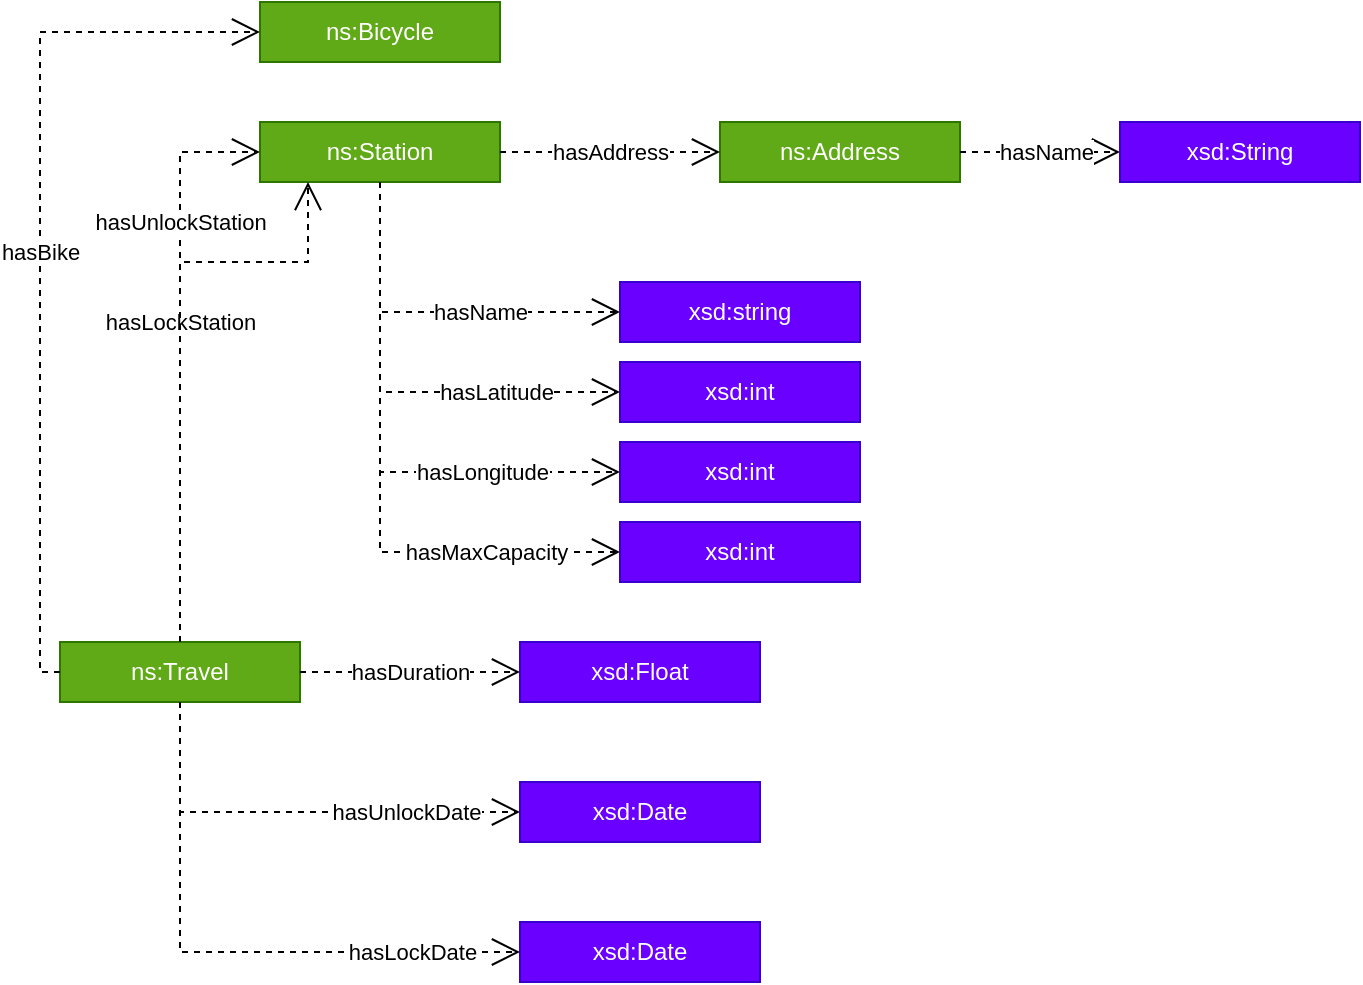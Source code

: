 <mxfile version="28.1.2" pages="3">
  <diagram name="Página-1" id="abnCgl3_wsnd688QPN7Z">
    <mxGraphModel dx="606" dy="979" grid="1" gridSize="10" guides="1" tooltips="1" connect="1" arrows="1" fold="1" page="1" pageScale="1" pageWidth="827" pageHeight="1169" math="0" shadow="0">
      <root>
        <mxCell id="0" />
        <mxCell id="1" parent="0" />
        <mxCell id="wyOlrQlxPW3Om6Tk5R-l-1" value="ns:Bicycle" style="rounded=0;whiteSpace=wrap;html=1;snapToPoint=1;points=[[0.1,0],[0.2,0],[0.3,0],[0.4,0],[0.5,0],[0.6,0],[0.7,0],[0.8,0],[0.9,0],[0,0.1],[0,0.3],[0,0.5],[0,0.7],[0,0.9],[0.1,1],[0.2,1],[0.3,1],[0.4,1],[0.5,1],[0.6,1],[0.7,1],[0.8,1],[0.9,1],[1,0.1],[1,0.3],[1,0.5],[1,0.7],[1,0.9]];fillColor=#60a917;fontColor=#ffffff;strokeColor=#2D7600;" vertex="1" parent="1">
          <mxGeometry x="140" y="220.0" width="120" height="30" as="geometry" />
        </mxCell>
        <mxCell id="wyOlrQlxPW3Om6Tk5R-l-2" value="ns:Station" style="rounded=0;whiteSpace=wrap;html=1;snapToPoint=1;points=[[0.1,0],[0.2,0],[0.3,0],[0.4,0],[0.5,0],[0.6,0],[0.7,0],[0.8,0],[0.9,0],[0,0.1],[0,0.3],[0,0.5],[0,0.7],[0,0.9],[0.1,1],[0.2,1],[0.3,1],[0.4,1],[0.5,1],[0.6,1],[0.7,1],[0.8,1],[0.9,1],[1,0.1],[1,0.3],[1,0.5],[1,0.7],[1,0.9]];fillColor=#60a917;fontColor=#ffffff;strokeColor=#2D7600;" vertex="1" parent="1">
          <mxGeometry x="140" y="280.0" width="120" height="30" as="geometry" />
        </mxCell>
        <mxCell id="wyOlrQlxPW3Om6Tk5R-l-3" value="ns:Travel" style="rounded=0;whiteSpace=wrap;html=1;snapToPoint=1;points=[[0.1,0],[0.2,0],[0.3,0],[0.4,0],[0.5,0],[0.6,0],[0.7,0],[0.8,0],[0.9,0],[0,0.1],[0,0.3],[0,0.5],[0,0.7],[0,0.9],[0.1,1],[0.2,1],[0.3,1],[0.4,1],[0.5,1],[0.6,1],[0.7,1],[0.8,1],[0.9,1],[1,0.1],[1,0.3],[1,0.5],[1,0.7],[1,0.9]];fillColor=#60a917;fontColor=#ffffff;strokeColor=#2D7600;" vertex="1" parent="1">
          <mxGeometry x="40" y="540.0" width="120" height="30" as="geometry" />
        </mxCell>
        <mxCell id="wyOlrQlxPW3Om6Tk5R-l-4" value="ns:Address" style="rounded=0;whiteSpace=wrap;html=1;snapToPoint=1;points=[[0.1,0],[0.2,0],[0.3,0],[0.4,0],[0.5,0],[0.6,0],[0.7,0],[0.8,0],[0.9,0],[0,0.1],[0,0.3],[0,0.5],[0,0.7],[0,0.9],[0.1,1],[0.2,1],[0.3,1],[0.4,1],[0.5,1],[0.6,1],[0.7,1],[0.8,1],[0.9,1],[1,0.1],[1,0.3],[1,0.5],[1,0.7],[1,0.9]];fillColor=#60a917;fontColor=#ffffff;strokeColor=#2D7600;" vertex="1" parent="1">
          <mxGeometry x="370" y="280.0" width="120" height="30" as="geometry" />
        </mxCell>
        <mxCell id="wyOlrQlxPW3Om6Tk5R-l-10" value="xsd:string" style="rounded=0;whiteSpace=wrap;html=1;snapToPoint=1;points=[[0.1,0],[0.2,0],[0.3,0],[0.4,0],[0.5,0],[0.6,0],[0.7,0],[0.8,0],[0.9,0],[0,0.1],[0,0.3],[0,0.5],[0,0.7],[0,0.9],[0.1,1],[0.2,1],[0.3,1],[0.4,1],[0.5,1],[0.6,1],[0.7,1],[0.8,1],[0.9,1],[1,0.1],[1,0.3],[1,0.5],[1,0.7],[1,0.9]];fillColor=#6a00ff;fontColor=#ffffff;strokeColor=#3700CC;" vertex="1" parent="1">
          <mxGeometry x="320" y="360.0" width="120" height="30" as="geometry" />
        </mxCell>
        <mxCell id="wyOlrQlxPW3Om6Tk5R-l-13" value="hasAddress" style="endArrow=open;endSize=12;dashed=1;html=1;rounded=0;exitX=1;exitY=0.5;exitDx=0;exitDy=0;entryX=0;entryY=0.5;entryDx=0;entryDy=0;" edge="1" parent="1" source="wyOlrQlxPW3Om6Tk5R-l-2" target="wyOlrQlxPW3Om6Tk5R-l-4">
          <mxGeometry width="160" relative="1" as="geometry">
            <mxPoint x="280" y="294.5" as="sourcePoint" />
            <mxPoint x="430" y="295" as="targetPoint" />
          </mxGeometry>
        </mxCell>
        <mxCell id="wyOlrQlxPW3Om6Tk5R-l-14" value="hasName" style="endArrow=open;endSize=12;dashed=1;html=1;rounded=0;exitX=0.5;exitY=1;exitDx=0;exitDy=0;entryX=0;entryY=0.5;entryDx=0;entryDy=0;edgeStyle=orthogonalEdgeStyle;" edge="1" parent="1" source="wyOlrQlxPW3Om6Tk5R-l-2" target="wyOlrQlxPW3Om6Tk5R-l-10">
          <mxGeometry x="0.243" width="160" relative="1" as="geometry">
            <mxPoint x="200" y="370" as="sourcePoint" />
            <mxPoint x="410" y="370" as="targetPoint" />
            <mxPoint as="offset" />
          </mxGeometry>
        </mxCell>
        <mxCell id="wyOlrQlxPW3Om6Tk5R-l-16" value="xsd:int" style="rounded=0;whiteSpace=wrap;html=1;snapToPoint=1;points=[[0.1,0],[0.2,0],[0.3,0],[0.4,0],[0.5,0],[0.6,0],[0.7,0],[0.8,0],[0.9,0],[0,0.1],[0,0.3],[0,0.5],[0,0.7],[0,0.9],[0.1,1],[0.2,1],[0.3,1],[0.4,1],[0.5,1],[0.6,1],[0.7,1],[0.8,1],[0.9,1],[1,0.1],[1,0.3],[1,0.5],[1,0.7],[1,0.9]];fillColor=#6a00ff;fontColor=#ffffff;strokeColor=#3700CC;" vertex="1" parent="1">
          <mxGeometry x="320" y="400.0" width="120" height="30" as="geometry" />
        </mxCell>
        <mxCell id="wyOlrQlxPW3Om6Tk5R-l-18" value="hasLatitude" style="endArrow=open;endSize=12;dashed=1;html=1;rounded=0;entryX=0;entryY=0.5;entryDx=0;entryDy=0;edgeStyle=orthogonalEdgeStyle;" edge="1" parent="1" target="wyOlrQlxPW3Om6Tk5R-l-16">
          <mxGeometry x="0.451" width="160" relative="1" as="geometry">
            <mxPoint x="200" y="310" as="sourcePoint" />
            <mxPoint x="330" y="375.0" as="targetPoint" />
            <Array as="points">
              <mxPoint x="200" y="415" />
            </Array>
            <mxPoint as="offset" />
          </mxGeometry>
        </mxCell>
        <mxCell id="wyOlrQlxPW3Om6Tk5R-l-21" value="xsd:int" style="rounded=0;whiteSpace=wrap;html=1;snapToPoint=1;points=[[0.1,0],[0.2,0],[0.3,0],[0.4,0],[0.5,0],[0.6,0],[0.7,0],[0.8,0],[0.9,0],[0,0.1],[0,0.3],[0,0.5],[0,0.7],[0,0.9],[0.1,1],[0.2,1],[0.3,1],[0.4,1],[0.5,1],[0.6,1],[0.7,1],[0.8,1],[0.9,1],[1,0.1],[1,0.3],[1,0.5],[1,0.7],[1,0.9]];fillColor=#6a00ff;fontColor=#ffffff;strokeColor=#3700CC;" vertex="1" parent="1">
          <mxGeometry x="320" y="480.0" width="120" height="30" as="geometry" />
        </mxCell>
        <mxCell id="wyOlrQlxPW3Om6Tk5R-l-22" value="hasMaxCapacity" style="endArrow=open;endSize=12;dashed=1;html=1;rounded=0;exitX=0.5;exitY=1;exitDx=0;exitDy=0;entryX=0;entryY=0.5;entryDx=0;entryDy=0;edgeStyle=orthogonalEdgeStyle;" edge="1" parent="1" source="wyOlrQlxPW3Om6Tk5R-l-2" target="wyOlrQlxPW3Om6Tk5R-l-21">
          <mxGeometry x="0.556" width="160" relative="1" as="geometry">
            <mxPoint x="260" y="480" as="sourcePoint" />
            <mxPoint x="420" y="480" as="targetPoint" />
            <mxPoint as="offset" />
          </mxGeometry>
        </mxCell>
        <mxCell id="wyOlrQlxPW3Om6Tk5R-l-24" value="xsd:Float" style="rounded=0;whiteSpace=wrap;html=1;snapToPoint=1;points=[[0.1,0],[0.2,0],[0.3,0],[0.4,0],[0.5,0],[0.6,0],[0.7,0],[0.8,0],[0.9,0],[0,0.1],[0,0.3],[0,0.5],[0,0.7],[0,0.9],[0.1,1],[0.2,1],[0.3,1],[0.4,1],[0.5,1],[0.6,1],[0.7,1],[0.8,1],[0.9,1],[1,0.1],[1,0.3],[1,0.5],[1,0.7],[1,0.9]];fillColor=#6a00ff;fontColor=#ffffff;strokeColor=#3700CC;" vertex="1" parent="1">
          <mxGeometry x="270" y="540.0" width="120" height="30" as="geometry" />
        </mxCell>
        <mxCell id="wyOlrQlxPW3Om6Tk5R-l-25" value="hasDuration" style="endArrow=open;endSize=12;dashed=1;html=1;rounded=0;exitX=1;exitY=0.5;exitDx=0;exitDy=0;entryX=0;entryY=0.5;entryDx=0;entryDy=0;" edge="1" parent="1" source="wyOlrQlxPW3Om6Tk5R-l-3" target="wyOlrQlxPW3Om6Tk5R-l-24">
          <mxGeometry width="160" relative="1" as="geometry">
            <mxPoint x="210" y="590" as="sourcePoint" />
            <mxPoint x="370" y="590" as="targetPoint" />
          </mxGeometry>
        </mxCell>
        <mxCell id="wyOlrQlxPW3Om6Tk5R-l-28" value="xsd:Date" style="rounded=0;whiteSpace=wrap;html=1;snapToPoint=1;points=[[0.1,0],[0.2,0],[0.3,0],[0.4,0],[0.5,0],[0.6,0],[0.7,0],[0.8,0],[0.9,0],[0,0.1],[0,0.3],[0,0.5],[0,0.7],[0,0.9],[0.1,1],[0.2,1],[0.3,1],[0.4,1],[0.5,1],[0.6,1],[0.7,1],[0.8,1],[0.9,1],[1,0.1],[1,0.3],[1,0.5],[1,0.7],[1,0.9]];fillColor=#6a00ff;fontColor=#ffffff;strokeColor=#3700CC;" vertex="1" parent="1">
          <mxGeometry x="270" y="610.0" width="120" height="30" as="geometry" />
        </mxCell>
        <mxCell id="wyOlrQlxPW3Om6Tk5R-l-29" value="xsd:Date" style="rounded=0;whiteSpace=wrap;html=1;snapToPoint=1;points=[[0.1,0],[0.2,0],[0.3,0],[0.4,0],[0.5,0],[0.6,0],[0.7,0],[0.8,0],[0.9,0],[0,0.1],[0,0.3],[0,0.5],[0,0.7],[0,0.9],[0.1,1],[0.2,1],[0.3,1],[0.4,1],[0.5,1],[0.6,1],[0.7,1],[0.8,1],[0.9,1],[1,0.1],[1,0.3],[1,0.5],[1,0.7],[1,0.9]];fillColor=#6a00ff;fontColor=#ffffff;strokeColor=#3700CC;" vertex="1" parent="1">
          <mxGeometry x="270" y="680.0" width="120" height="30" as="geometry" />
        </mxCell>
        <mxCell id="wyOlrQlxPW3Om6Tk5R-l-30" value="hasUnlockDate" style="endArrow=open;endSize=12;dashed=1;html=1;rounded=0;exitX=0.5;exitY=1;exitDx=0;exitDy=0;entryX=0;entryY=0.5;entryDx=0;entryDy=0;edgeStyle=orthogonalEdgeStyle;" edge="1" parent="1" source="wyOlrQlxPW3Om6Tk5R-l-3" target="wyOlrQlxPW3Om6Tk5R-l-28">
          <mxGeometry x="0.489" width="160" relative="1" as="geometry">
            <mxPoint x="90" y="670" as="sourcePoint" />
            <mxPoint x="250" y="670" as="targetPoint" />
            <mxPoint as="offset" />
          </mxGeometry>
        </mxCell>
        <mxCell id="wyOlrQlxPW3Om6Tk5R-l-31" value="" style="endArrow=open;endSize=12;dashed=1;html=1;rounded=0;exitX=0.5;exitY=1;exitDx=0;exitDy=0;entryX=0;entryY=0.5;entryDx=0;entryDy=0;edgeStyle=orthogonalEdgeStyle;" edge="1" parent="1" source="wyOlrQlxPW3Om6Tk5R-l-3" target="wyOlrQlxPW3Om6Tk5R-l-29">
          <mxGeometry x="-0.003" width="160" relative="1" as="geometry">
            <mxPoint x="100" y="700" as="sourcePoint" />
            <mxPoint x="260" y="700" as="targetPoint" />
            <mxPoint as="offset" />
          </mxGeometry>
        </mxCell>
        <mxCell id="wyOlrQlxPW3Om6Tk5R-l-32" value="hasLockDate" style="edgeLabel;html=1;align=center;verticalAlign=middle;resizable=0;points=[];" vertex="1" connectable="0" parent="wyOlrQlxPW3Om6Tk5R-l-31">
          <mxGeometry x="0.409" y="1" relative="1" as="geometry">
            <mxPoint x="33" y="1" as="offset" />
          </mxGeometry>
        </mxCell>
        <mxCell id="wyOlrQlxPW3Om6Tk5R-l-33" value="hasLockStation" style="endArrow=open;endSize=12;dashed=1;html=1;rounded=0;entryX=0.2;entryY=1;entryDx=0;entryDy=0;exitX=0.5;exitY=0;exitDx=0;exitDy=0;edgeStyle=orthogonalEdgeStyle;" edge="1" parent="1" source="wyOlrQlxPW3Om6Tk5R-l-3" target="wyOlrQlxPW3Om6Tk5R-l-2">
          <mxGeometry x="0.088" width="160" relative="1" as="geometry">
            <mxPoint x="260" y="410" as="sourcePoint" />
            <mxPoint x="420" y="410" as="targetPoint" />
            <Array as="points">
              <mxPoint x="100" y="350" />
              <mxPoint x="164" y="350" />
            </Array>
            <mxPoint as="offset" />
          </mxGeometry>
        </mxCell>
        <mxCell id="wyOlrQlxPW3Om6Tk5R-l-34" value="hasUnlockStation" style="endArrow=open;endSize=12;dashed=1;html=1;rounded=0;entryX=0;entryY=0.5;entryDx=0;entryDy=0;exitX=0.5;exitY=0;exitDx=0;exitDy=0;edgeStyle=orthogonalEdgeStyle;" edge="1" parent="1" source="wyOlrQlxPW3Om6Tk5R-l-3" target="wyOlrQlxPW3Om6Tk5R-l-2">
          <mxGeometry x="0.474" width="160" relative="1" as="geometry">
            <mxPoint x="280" y="360" as="sourcePoint" />
            <mxPoint x="440" y="360" as="targetPoint" />
            <mxPoint as="offset" />
          </mxGeometry>
        </mxCell>
        <mxCell id="wyOlrQlxPW3Om6Tk5R-l-37" value="hasBike" style="endArrow=open;endSize=12;dashed=1;html=1;rounded=0;entryX=0;entryY=0.5;entryDx=0;entryDy=0;exitX=0;exitY=0.5;exitDx=0;exitDy=0;edgeStyle=orthogonalEdgeStyle;" edge="1" parent="1" source="wyOlrQlxPW3Om6Tk5R-l-3" target="wyOlrQlxPW3Om6Tk5R-l-1">
          <mxGeometry width="160" relative="1" as="geometry">
            <mxPoint x="-50" y="460" as="sourcePoint" />
            <mxPoint x="110" y="460" as="targetPoint" />
          </mxGeometry>
        </mxCell>
        <mxCell id="wyOlrQlxPW3Om6Tk5R-l-38" value="" style="endArrow=open;endSize=12;dashed=1;html=1;rounded=0;exitX=1;exitY=0.5;exitDx=0;exitDy=0;" edge="1" parent="1" source="wyOlrQlxPW3Om6Tk5R-l-4" target="wyOlrQlxPW3Om6Tk5R-l-19">
          <mxGeometry width="160" relative="1" as="geometry">
            <mxPoint x="490" y="295" as="sourcePoint" />
            <mxPoint x="600" y="295" as="targetPoint" />
          </mxGeometry>
        </mxCell>
        <mxCell id="wyOlrQlxPW3Om6Tk5R-l-46" value="hasName" style="edgeLabel;html=1;align=center;verticalAlign=middle;resizable=0;points=[];" vertex="1" connectable="0" parent="wyOlrQlxPW3Om6Tk5R-l-38">
          <mxGeometry x="-0.352" y="2" relative="1" as="geometry">
            <mxPoint x="17" y="2" as="offset" />
          </mxGeometry>
        </mxCell>
        <mxCell id="wyOlrQlxPW3Om6Tk5R-l-19" value="xsd:String" style="rounded=0;whiteSpace=wrap;html=1;snapToPoint=1;points=[[0.1,0],[0.2,0],[0.3,0],[0.4,0],[0.5,0],[0.6,0],[0.7,0],[0.8,0],[0.9,0],[0,0.1],[0,0.3],[0,0.5],[0,0.7],[0,0.9],[0.1,1],[0.2,1],[0.3,1],[0.4,1],[0.5,1],[0.6,1],[0.7,1],[0.8,1],[0.9,1],[1,0.1],[1,0.3],[1,0.5],[1,0.7],[1,0.9]];fillColor=#6a00ff;fontColor=#ffffff;strokeColor=#3700CC;" vertex="1" parent="1">
          <mxGeometry x="570" y="280.0" width="120" height="30" as="geometry" />
        </mxCell>
        <mxCell id="wyOlrQlxPW3Om6Tk5R-l-40" value="&lt;font style=&quot;color: rgb(255, 255, 255);&quot;&gt;xsd:&lt;span style=&quot;background-color: transparent;&quot;&gt;int&lt;/span&gt;&lt;/font&gt;" style="rounded=0;whiteSpace=wrap;html=1;snapToPoint=1;points=[[0.1,0],[0.2,0],[0.3,0],[0.4,0],[0.5,0],[0.6,0],[0.7,0],[0.8,0],[0.9,0],[0,0.1],[0,0.3],[0,0.5],[0,0.7],[0,0.9],[0.1,1],[0.2,1],[0.3,1],[0.4,1],[0.5,1],[0.6,1],[0.7,1],[0.8,1],[0.9,1],[1,0.1],[1,0.3],[1,0.5],[1,0.7],[1,0.9]];fillColor=#6a00ff;fontColor=#ffffff;strokeColor=#3700CC;" vertex="1" parent="1">
          <mxGeometry x="320" y="440" width="120" height="30" as="geometry" />
        </mxCell>
        <mxCell id="wyOlrQlxPW3Om6Tk5R-l-43" value="" style="endArrow=open;endSize=12;dashed=1;html=1;rounded=0;entryX=0;entryY=0.5;entryDx=0;entryDy=0;edgeStyle=orthogonalEdgeStyle;" edge="1" parent="1" target="wyOlrQlxPW3Om6Tk5R-l-40">
          <mxGeometry width="160" relative="1" as="geometry">
            <mxPoint x="200" y="310" as="sourcePoint" />
            <mxPoint x="390" y="440" as="targetPoint" />
            <Array as="points">
              <mxPoint x="200" y="455" />
            </Array>
          </mxGeometry>
        </mxCell>
        <mxCell id="wyOlrQlxPW3Om6Tk5R-l-44" value="hasLongitude" style="edgeLabel;html=1;align=center;verticalAlign=middle;resizable=0;points=[];" vertex="1" connectable="0" parent="wyOlrQlxPW3Om6Tk5R-l-43">
          <mxGeometry x="0.479" y="1" relative="1" as="geometry">
            <mxPoint y="1" as="offset" />
          </mxGeometry>
        </mxCell>
      </root>
    </mxGraphModel>
  </diagram>
  <diagram id="K53P6or0zbe-95468fDg" name="Página-2">
    <mxGraphModel dx="515" dy="832" grid="1" gridSize="10" guides="1" tooltips="1" connect="1" arrows="1" fold="1" page="1" pageScale="1" pageWidth="827" pageHeight="1169" math="0" shadow="0">
      <root>
        <mxCell id="0" />
        <mxCell id="1" parent="0" />
        <mxCell id="S1STEGljWyavl_Dq_JU--1" value="ns:Bicycle" style="rounded=0;whiteSpace=wrap;html=1;snapToPoint=1;points=[[0.1,0],[0.2,0],[0.3,0],[0.4,0],[0.5,0],[0.6,0],[0.7,0],[0.8,0],[0.9,0],[0,0.1],[0,0.3],[0,0.5],[0,0.7],[0,0.9],[0.1,1],[0.2,1],[0.3,1],[0.4,1],[0.5,1],[0.6,1],[0.7,1],[0.8,1],[0.9,1],[1,0.1],[1,0.3],[1,0.5],[1,0.7],[1,0.9]];fillColor=#6d8764;fontColor=#ffffff;strokeColor=#3A5431;" vertex="1" parent="1">
          <mxGeometry x="165" y="890" width="120" height="30" as="geometry" />
        </mxCell>
        <mxCell id="kfgJQjMfWQv8yMBpokug-1" value="ns:duration:Float&lt;div&gt;ns:unLockDate:Date&lt;/div&gt;&lt;div&gt;ns:lockDate:Date&lt;/div&gt;" style="rounded=0;whiteSpace=wrap;html=1;snapToPoint=1;points=[[0.1,0],[0.2,0],[0.3,0],[0.4,0],[0.5,0],[0.6,0],[0.7,0],[0.8,0],[0.9,0],[0,0.1],[0,0.3],[0,0.5],[0,0.7],[0,0.9],[0.1,1],[0.2,1],[0.3,1],[0.4,1],[0.5,1],[0.6,1],[0.7,1],[0.8,1],[0.9,1],[1,0.1],[1,0.3],[1,0.5],[1,0.7],[1,0.9]];" vertex="1" parent="1">
          <mxGeometry x="140" y="780" width="170" height="50" as="geometry" />
        </mxCell>
        <mxCell id="kfgJQjMfWQv8yMBpokug-2" value="ns:Travel" style="rounded=0;whiteSpace=wrap;html=1;snapToPoint=1;points=[[0.1,0],[0.2,0],[0.3,0],[0.4,0],[0.5,0],[0.6,0],[0.7,0],[0.8,0],[0.9,0],[0,0.1],[0,0.3],[0,0.5],[0,0.7],[0,0.9],[0.1,1],[0.2,1],[0.3,1],[0.4,1],[0.5,1],[0.6,1],[0.7,1],[0.8,1],[0.9,1],[1,0.1],[1,0.3],[1,0.5],[1,0.7],[1,0.9]];fillColor=#6d8764;fontColor=#ffffff;strokeColor=#3A5431;" vertex="1" parent="1">
          <mxGeometry x="140" y="750" width="170" height="30" as="geometry" />
        </mxCell>
        <mxCell id="kfgJQjMfWQv8yMBpokug-3" value="ns:station_name:String&lt;div&gt;ns:coord_x:Float&lt;/div&gt;&lt;div&gt;ns:coord_y:Float&lt;/div&gt;&lt;div&gt;ns:capacity:int&lt;/div&gt;" style="rounded=0;whiteSpace=wrap;html=1;snapToPoint=1;points=[[0.1,0],[0.2,0],[0.3,0],[0.4,0],[0.5,0],[0.6,0],[0.7,0],[0.8,0],[0.9,0],[0,0.1],[0,0.3],[0,0.5],[0,0.7],[0,0.9],[0.1,1],[0.2,1],[0.3,1],[0.4,1],[0.5,1],[0.6,1],[0.7,1],[0.8,1],[0.9,1],[1,0.1],[1,0.3],[1,0.5],[1,0.7],[1,0.9]];" vertex="1" parent="1">
          <mxGeometry x="140" y="650" width="170" height="70" as="geometry" />
        </mxCell>
        <mxCell id="kfgJQjMfWQv8yMBpokug-4" value="ns:Station" style="rounded=0;whiteSpace=wrap;html=1;snapToPoint=1;points=[[0.1,0],[0.2,0],[0.3,0],[0.4,0],[0.5,0],[0.6,0],[0.7,0],[0.8,0],[0.9,0],[0,0.1],[0,0.3],[0,0.5],[0,0.7],[0,0.9],[0.1,1],[0.2,1],[0.3,1],[0.4,1],[0.5,1],[0.6,1],[0.7,1],[0.8,1],[0.9,1],[1,0.1],[1,0.3],[1,0.5],[1,0.7],[1,0.9]];fillColor=#6d8764;fontColor=#ffffff;strokeColor=#3A5431;" vertex="1" parent="1">
          <mxGeometry x="140" y="620" width="170" height="30" as="geometry" />
        </mxCell>
        <mxCell id="kfgJQjMfWQv8yMBpokug-6" value="hasUnLockStaton" style="html=1;verticalAlign=bottom;endArrow=block;rounded=0;exitX=0;exitY=0.5;exitDx=0;exitDy=0;edgeStyle=orthogonalEdgeStyle;entryX=0;entryY=0.3;entryDx=0;entryDy=0;" edge="1" parent="1" source="kfgJQjMfWQv8yMBpokug-1" target="mtpoQctE9_DmXHEzhTU1-1">
          <mxGeometry x="0.013" y="10" width="80" relative="1" as="geometry">
            <mxPoint x="150" y="790" as="sourcePoint" />
            <mxPoint x="100" y="540" as="targetPoint" />
            <Array as="points">
              <mxPoint x="100" y="805" />
              <mxPoint x="100" y="540" />
              <mxPoint x="136" y="540" />
            </Array>
            <mxPoint as="offset" />
          </mxGeometry>
        </mxCell>
        <mxCell id="kfgJQjMfWQv8yMBpokug-8" value="hasLockStation" style="endArrow=block;endFill=1;html=1;edgeStyle=orthogonalEdgeStyle;align=left;verticalAlign=top;rounded=0;exitX=1;exitY=0.5;exitDx=0;exitDy=0;entryX=1;entryY=0.3;entryDx=0;entryDy=0;" edge="1" parent="1" source="kfgJQjMfWQv8yMBpokug-1" target="mtpoQctE9_DmXHEzhTU1-1">
          <mxGeometry x="0.067" y="20" relative="1" as="geometry">
            <mxPoint x="380" y="800" as="sourcePoint" />
            <mxPoint x="360" y="530" as="targetPoint" />
            <Array as="points">
              <mxPoint x="310" y="800" />
              <mxPoint x="360" y="800" />
              <mxPoint x="360" y="535" />
            </Array>
            <mxPoint as="offset" />
          </mxGeometry>
        </mxCell>
        <mxCell id="oIEvLQQ4m3xnsHpZ4kHf-3" value="" style="endArrow=classic;startArrow=none;endFill=1;startFill=0;html=1;rounded=0;exitX=0.5;exitY=1;exitDx=0;exitDy=0;entryX=0.5;entryY=0;entryDx=0;entryDy=0;" edge="1" parent="1" source="kfgJQjMfWQv8yMBpokug-1" target="S1STEGljWyavl_Dq_JU--1">
          <mxGeometry width="160" relative="1" as="geometry">
            <mxPoint x="240" y="1010" as="sourcePoint" />
            <mxPoint x="400" y="1010" as="targetPoint" />
          </mxGeometry>
        </mxCell>
        <mxCell id="oIEvLQQ4m3xnsHpZ4kHf-4" value="hasBike" style="edgeLabel;html=1;align=center;verticalAlign=middle;resizable=0;points=[];" vertex="1" connectable="0" parent="oIEvLQQ4m3xnsHpZ4kHf-3">
          <mxGeometry x="-0.255" y="4" relative="1" as="geometry">
            <mxPoint as="offset" />
          </mxGeometry>
        </mxCell>
        <mxCell id="mtpoQctE9_DmXHEzhTU1-1" value="ns:address_name:String" style="rounded=0;whiteSpace=wrap;html=1;snapToPoint=1;points=[[0.1,0],[0.2,0],[0.3,0],[0.4,0],[0.5,0],[0.6,0],[0.7,0],[0.8,0],[0.9,0],[0,0.1],[0,0.3],[0,0.5],[0,0.7],[0,0.9],[0.1,1],[0.2,1],[0.3,1],[0.4,1],[0.5,1],[0.6,1],[0.7,1],[0.8,1],[0.9,1],[1,0.1],[1,0.3],[1,0.5],[1,0.7],[1,0.9]];" vertex="1" parent="1">
          <mxGeometry x="135.5" y="520" width="179" height="50" as="geometry" />
        </mxCell>
        <mxCell id="mtpoQctE9_DmXHEzhTU1-2" value="Address" style="rounded=0;whiteSpace=wrap;html=1;snapToPoint=1;points=[[0.1,0],[0.2,0],[0.3,0],[0.4,0],[0.5,0],[0.6,0],[0.7,0],[0.8,0],[0.9,0],[0,0.1],[0,0.3],[0,0.5],[0,0.7],[0,0.9],[0.1,1],[0.2,1],[0.3,1],[0.4,1],[0.5,1],[0.6,1],[0.7,1],[0.8,1],[0.9,1],[1,0.1],[1,0.3],[1,0.5],[1,0.7],[1,0.9]];fillColor=#6d8764;fontColor=#ffffff;strokeColor=#3A5431;" vertex="1" parent="1">
          <mxGeometry x="135.5" y="490.0" width="179" height="30" as="geometry" />
        </mxCell>
        <mxCell id="mtpoQctE9_DmXHEzhTU1-5" value="" style="endArrow=block;endFill=1;html=1;align=left;verticalAlign=top;rounded=0;exitX=0.5;exitY=0;exitDx=0;exitDy=0;entryX=0.5;entryY=1;entryDx=0;entryDy=0;edgeStyle=orthogonalEdgeStyle;" edge="1" parent="1" source="kfgJQjMfWQv8yMBpokug-4" target="mtpoQctE9_DmXHEzhTU1-1">
          <mxGeometry x="-0.6" y="-85" relative="1" as="geometry">
            <mxPoint x="410" y="560" as="sourcePoint" />
            <mxPoint x="570" y="560" as="targetPoint" />
            <mxPoint as="offset" />
          </mxGeometry>
        </mxCell>
        <mxCell id="mtpoQctE9_DmXHEzhTU1-7" value="hasAddress" style="edgeLabel;html=1;align=center;verticalAlign=middle;resizable=0;points=[];" vertex="1" connectable="0" parent="mtpoQctE9_DmXHEzhTU1-5">
          <mxGeometry x="0.08" y="-2" relative="1" as="geometry">
            <mxPoint as="offset" />
          </mxGeometry>
        </mxCell>
      </root>
    </mxGraphModel>
  </diagram>
  <diagram id="bq1ooqSnkKnvuECfLEyu" name="Página-3">
    <mxGraphModel dx="2304" dy="841" grid="1" gridSize="10" guides="1" tooltips="1" connect="1" arrows="1" fold="1" page="1" pageScale="1" pageWidth="827" pageHeight="1169" math="0" shadow="0">
      <root>
        <mxCell id="0" />
        <mxCell id="1" parent="0" />
        <mxCell id="4ycTnDVCzbSpGlADL72A-1" value="Station:4 - Malasaña" style="rounded=0;whiteSpace=wrap;html=1;snapToPoint=1;points=[[0.1,0],[0.2,0],[0.3,0],[0.4,0],[0.5,0],[0.6,0],[0.7,0],[0.8,0],[0.9,0],[0,0.1],[0,0.3],[0,0.5],[0,0.7],[0,0.9],[0.1,1],[0.2,1],[0.3,1],[0.4,1],[0.5,1],[0.6,1],[0.7,1],[0.8,1],[0.9,1],[1,0.1],[1,0.3],[1,0.5],[1,0.7],[1,0.9]];fillColor=#647687;fontColor=#ffffff;strokeColor=#314354;" vertex="1" parent="1">
          <mxGeometry x="110" y="340.0" width="120" height="30" as="geometry" />
        </mxCell>
        <mxCell id="NKS0Meh3iKFqGpTJUPLY-1" value="Address:Calle_Manuela_Malasaña_nº_3" style="rounded=0;whiteSpace=wrap;html=1;snapToPoint=1;points=[[0.1,0],[0.2,0],[0.3,0],[0.4,0],[0.5,0],[0.6,0],[0.7,0],[0.8,0],[0.9,0],[0,0.1],[0,0.3],[0,0.5],[0,0.7],[0,0.9],[0.1,1],[0.2,1],[0.3,1],[0.4,1],[0.5,1],[0.6,1],[0.7,1],[0.8,1],[0.9,1],[1,0.1],[1,0.3],[1,0.5],[1,0.7],[1,0.9]];fillColor=#e3c800;fontColor=#000000;strokeColor=#B09500;" vertex="1" parent="1">
          <mxGeometry x="520" y="340" width="220" height="30" as="geometry" />
        </mxCell>
        <mxCell id="NKS0Meh3iKFqGpTJUPLY-2" value="" style="endArrow=classic;html=1;exitX=1;exitY=0.5;exitDx=0;exitDy=0;entryX=0;entryY=0.5;entryDx=0;entryDy=0;endSize=8;arcSize=0;rounded=0;" edge="1" parent="1" source="4ycTnDVCzbSpGlADL72A-1" target="NKS0Meh3iKFqGpTJUPLY-1">
          <mxGeometry width="50" height="50" relative="1" as="geometry">
            <mxPoint x="300" y="300" as="sourcePoint" />
            <mxPoint x="497" y="300" as="targetPoint" />
          </mxGeometry>
        </mxCell>
        <mxCell id="NKS0Meh3iKFqGpTJUPLY-4" value="ontology:hasAddress" style="edgeLabel;html=1;align=center;verticalAlign=middle;resizable=0;points=[];" vertex="1" connectable="0" parent="NKS0Meh3iKFqGpTJUPLY-2">
          <mxGeometry x="-0.137" relative="1" as="geometry">
            <mxPoint as="offset" />
          </mxGeometry>
        </mxCell>
        <mxCell id="7oIZ4ZT-HJo-2TDTiQin-1" value="2" style="rounded=0;whiteSpace=wrap;html=1;snapToPoint=1;points=[[0.1,0],[0.2,0],[0.3,0],[0.4,0],[0.5,0],[0.6,0],[0.7,0],[0.8,0],[0.9,0],[0,0.1],[0,0.3],[0,0.5],[0,0.7],[0,0.9],[0.1,1],[0.2,1],[0.3,1],[0.4,1],[0.5,1],[0.6,1],[0.7,1],[0.8,1],[0.9,1],[1,0.1],[1,0.3],[1,0.5],[1,0.7],[1,0.9]];" vertex="1" parent="1">
          <mxGeometry y="460.0" width="120" height="30" as="geometry" />
        </mxCell>
        <mxCell id="7oIZ4ZT-HJo-2TDTiQin-2" value="-3,7025" style="rounded=0;whiteSpace=wrap;html=1;snapToPoint=1;points=[[0.1,0],[0.2,0],[0.3,0],[0.4,0],[0.5,0],[0.6,0],[0.7,0],[0.8,0],[0.9,0],[0,0.1],[0,0.3],[0,0.5],[0,0.7],[0,0.9],[0.1,1],[0.2,1],[0.3,1],[0.4,1],[0.5,1],[0.6,1],[0.7,1],[0.8,1],[0.9,1],[1,0.1],[1,0.3],[1,0.5],[1,0.7],[1,0.9]];" vertex="1" parent="1">
          <mxGeometry y="230.0" width="120" height="30" as="geometry" />
        </mxCell>
        <mxCell id="7oIZ4ZT-HJo-2TDTiQin-3" value="40,428626" style="rounded=0;whiteSpace=wrap;html=1;snapToPoint=1;points=[[0.1,0],[0.2,0],[0.3,0],[0.4,0],[0.5,0],[0.6,0],[0.7,0],[0.8,0],[0.9,0],[0,0.1],[0,0.3],[0,0.5],[0,0.7],[0,0.9],[0.1,1],[0.2,1],[0.3,1],[0.4,1],[0.5,1],[0.6,1],[0.7,1],[0.8,1],[0.9,1],[1,0.1],[1,0.3],[1,0.5],[1,0.7],[1,0.9]];" vertex="1" parent="1">
          <mxGeometry x="-110" y="340.0" width="120" height="30" as="geometry" />
        </mxCell>
        <mxCell id="7oIZ4ZT-HJo-2TDTiQin-5" value="" style="endArrow=classic;html=1;exitX=0.5;exitY=0;exitDx=0;exitDy=0;entryX=0.6;entryY=1;entryDx=0;entryDy=0;endSize=8;arcSize=0;rounded=0;" edge="1" parent="1" source="4ycTnDVCzbSpGlADL72A-1" target="7oIZ4ZT-HJo-2TDTiQin-2">
          <mxGeometry width="50" height="50" relative="1" as="geometry">
            <mxPoint x="120" y="430" as="sourcePoint" />
            <mxPoint x="310" y="430" as="targetPoint" />
          </mxGeometry>
        </mxCell>
        <mxCell id="7oIZ4ZT-HJo-2TDTiQin-6" value="ontology:hasCoordX" style="edgeLabel;html=1;align=center;verticalAlign=middle;resizable=0;points=[];" vertex="1" connectable="0" parent="7oIZ4ZT-HJo-2TDTiQin-5">
          <mxGeometry x="-0.137" relative="1" as="geometry">
            <mxPoint as="offset" />
          </mxGeometry>
        </mxCell>
        <mxCell id="7oIZ4ZT-HJo-2TDTiQin-7" value="" style="endArrow=classic;html=1;endSize=8;arcSize=0;rounded=0;entryX=1;entryY=0.5;entryDx=0;entryDy=0;exitX=0;exitY=0.5;exitDx=0;exitDy=0;" edge="1" parent="1" source="4ycTnDVCzbSpGlADL72A-1" target="7oIZ4ZT-HJo-2TDTiQin-3">
          <mxGeometry width="50" height="50" relative="1" as="geometry">
            <mxPoint x="160" y="370" as="sourcePoint" />
            <mxPoint x="240" y="450" as="targetPoint" />
          </mxGeometry>
        </mxCell>
        <mxCell id="7oIZ4ZT-HJo-2TDTiQin-8" value="ontology:hasCoordY" style="edgeLabel;html=1;align=center;verticalAlign=middle;resizable=0;points=[];" vertex="1" connectable="0" parent="7oIZ4ZT-HJo-2TDTiQin-7">
          <mxGeometry x="-0.137" relative="1" as="geometry">
            <mxPoint x="3" y="25" as="offset" />
          </mxGeometry>
        </mxCell>
        <mxCell id="7oIZ4ZT-HJo-2TDTiQin-9" value="" style="endArrow=classic;html=1;exitX=0.5;exitY=1;exitDx=0;exitDy=0;endSize=8;arcSize=0;rounded=0;entryX=0.5;entryY=0;entryDx=0;entryDy=0;" edge="1" parent="1" source="4ycTnDVCzbSpGlADL72A-1" target="7oIZ4ZT-HJo-2TDTiQin-1">
          <mxGeometry width="50" height="50" relative="1" as="geometry">
            <mxPoint x="310" y="410" as="sourcePoint" />
            <mxPoint x="378" y="500" as="targetPoint" />
          </mxGeometry>
        </mxCell>
        <mxCell id="7oIZ4ZT-HJo-2TDTiQin-10" value="ontology:hasCapacity" style="edgeLabel;html=1;align=center;verticalAlign=middle;resizable=0;points=[];" vertex="1" connectable="0" parent="7oIZ4ZT-HJo-2TDTiQin-9">
          <mxGeometry x="-0.137" relative="1" as="geometry">
            <mxPoint x="18" y="1" as="offset" />
          </mxGeometry>
        </mxCell>
        <mxCell id="bPEBmuKVepisSB2qxDbt-1" value="Travel:489978239_1718_2022-01-01T00:18:37" style="rounded=0;whiteSpace=wrap;html=1;snapToPoint=1;points=[[0.1,0],[0.2,0],[0.3,0],[0.4,0],[0.5,0],[0.6,0],[0.7,0],[0.8,0],[0.9,0],[0,0.1],[0,0.3],[0,0.5],[0,0.7],[0,0.9],[0.1,1],[0.2,1],[0.3,1],[0.4,1],[0.5,1],[0.6,1],[0.7,1],[0.8,1],[0.9,1],[1,0.1],[1,0.3],[1,0.5],[1,0.7],[1,0.9]];fillColor=#6d8764;fontColor=#ffffff;strokeColor=#3A5431;" vertex="1" parent="1">
          <mxGeometry x="510" y="200" width="260" height="30" as="geometry" />
        </mxCell>
        <mxCell id="B1bugiizTGHnAiHjWMVY-1" value="16.28" style="rounded=0;whiteSpace=wrap;html=1;snapToPoint=1;points=[[0.1,0],[0.2,0],[0.3,0],[0.4,0],[0.5,0],[0.6,0],[0.7,0],[0.8,0],[0.9,0],[0,0.1],[0,0.3],[0,0.5],[0,0.7],[0,0.9],[0.1,1],[0.2,1],[0.3,1],[0.4,1],[0.5,1],[0.6,1],[0.7,1],[0.8,1],[0.9,1],[1,0.1],[1,0.3],[1,0.5],[1,0.7],[1,0.9]];" vertex="1" parent="1">
          <mxGeometry x="240" y="70.0" width="120" height="30" as="geometry" />
        </mxCell>
        <mxCell id="B1bugiizTGHnAiHjWMVY-2" value="2022-01-01T00:02:20" style="rounded=0;whiteSpace=wrap;html=1;snapToPoint=1;points=[[0.1,0],[0.2,0],[0.3,0],[0.4,0],[0.5,0],[0.6,0],[0.7,0],[0.8,0],[0.9,0],[0,0.1],[0,0.3],[0,0.5],[0,0.7],[0,0.9],[0.1,1],[0.2,1],[0.3,1],[0.4,1],[0.5,1],[0.6,1],[0.7,1],[0.8,1],[0.9,1],[1,0.1],[1,0.3],[1,0.5],[1,0.7],[1,0.9]];" vertex="1" parent="1">
          <mxGeometry x="570" y="70.0" width="120" height="30" as="geometry" />
        </mxCell>
        <mxCell id="AJqgXMZ6HvCY272QIxKM-1" value="2022-01-01T00:18:37" style="rounded=0;whiteSpace=wrap;html=1;snapToPoint=1;points=[[0.1,0],[0.2,0],[0.3,0],[0.4,0],[0.5,0],[0.6,0],[0.7,0],[0.8,0],[0.9,0],[0,0.1],[0,0.3],[0,0.5],[0,0.7],[0,0.9],[0.1,1],[0.2,1],[0.3,1],[0.4,1],[0.5,1],[0.6,1],[0.7,1],[0.8,1],[0.9,1],[1,0.1],[1,0.3],[1,0.5],[1,0.7],[1,0.9]];" vertex="1" parent="1">
          <mxGeometry x="930" y="70" width="120" height="30" as="geometry" />
        </mxCell>
        <mxCell id="AJqgXMZ6HvCY272QIxKM-2" value="" style="endArrow=classic;html=1;exitX=0.169;exitY=-0.133;exitDx=0;exitDy=0;entryX=0.5;entryY=1;entryDx=0;entryDy=0;endSize=8;arcSize=0;rounded=0;exitPerimeter=0;" edge="1" parent="1" source="bPEBmuKVepisSB2qxDbt-1" target="B1bugiizTGHnAiHjWMVY-1">
          <mxGeometry width="50" height="50" relative="1" as="geometry">
            <mxPoint x="510" y="160" as="sourcePoint" />
            <mxPoint x="800" y="160" as="targetPoint" />
          </mxGeometry>
        </mxCell>
        <mxCell id="AJqgXMZ6HvCY272QIxKM-3" value="ontology:hasDuration" style="edgeLabel;html=1;align=center;verticalAlign=middle;resizable=0;points=[];" vertex="1" connectable="0" parent="AJqgXMZ6HvCY272QIxKM-2">
          <mxGeometry x="-0.137" relative="1" as="geometry">
            <mxPoint as="offset" />
          </mxGeometry>
        </mxCell>
        <mxCell id="AJqgXMZ6HvCY272QIxKM-4" value="" style="endArrow=classic;html=1;exitX=0.458;exitY=0.067;exitDx=0;exitDy=0;entryX=0.5;entryY=1;entryDx=0;entryDy=0;endSize=8;arcSize=0;rounded=0;exitPerimeter=0;" edge="1" parent="1" source="bPEBmuKVepisSB2qxDbt-1" target="B1bugiizTGHnAiHjWMVY-2">
          <mxGeometry width="50" height="50" relative="1" as="geometry">
            <mxPoint x="604" y="246" as="sourcePoint" />
            <mxPoint x="560" y="150" as="targetPoint" />
          </mxGeometry>
        </mxCell>
        <mxCell id="AJqgXMZ6HvCY272QIxKM-5" value="ontology:hasUnLockDate" style="edgeLabel;html=1;align=center;verticalAlign=middle;resizable=0;points=[];" vertex="1" connectable="0" parent="AJqgXMZ6HvCY272QIxKM-4">
          <mxGeometry x="-0.137" relative="1" as="geometry">
            <mxPoint x="-9" y="-8" as="offset" />
          </mxGeometry>
        </mxCell>
        <mxCell id="AJqgXMZ6HvCY272QIxKM-6" value="" style="endArrow=classic;html=1;exitX=0.7;exitY=0;exitDx=0;exitDy=0;entryX=0.5;entryY=1;entryDx=0;entryDy=0;endSize=8;arcSize=0;rounded=0;" edge="1" parent="1" source="bPEBmuKVepisSB2qxDbt-1" target="AJqgXMZ6HvCY272QIxKM-1">
          <mxGeometry width="50" height="50" relative="1" as="geometry">
            <mxPoint x="650" y="220" as="sourcePoint" />
            <mxPoint x="732" y="120" as="targetPoint" />
          </mxGeometry>
        </mxCell>
        <mxCell id="AJqgXMZ6HvCY272QIxKM-7" value="ontology:hasLockDate" style="edgeLabel;html=1;align=center;verticalAlign=middle;resizable=0;points=[];" vertex="1" connectable="0" parent="AJqgXMZ6HvCY272QIxKM-6">
          <mxGeometry x="-0.137" relative="1" as="geometry">
            <mxPoint x="-3" y="-7" as="offset" />
          </mxGeometry>
        </mxCell>
        <mxCell id="AJqgXMZ6HvCY272QIxKM-8" value="" style="endArrow=classic;html=1;exitX=0.438;exitY=1.067;exitDx=0;exitDy=0;entryX=0.468;entryY=0.133;entryDx=0;entryDy=0;endSize=8;arcSize=0;rounded=0;entryPerimeter=0;exitPerimeter=0;" edge="1" parent="1" source="bPEBmuKVepisSB2qxDbt-1" target="NKS0Meh3iKFqGpTJUPLY-1">
          <mxGeometry width="50" height="50" relative="1" as="geometry">
            <mxPoint x="630" y="240" as="sourcePoint" />
            <mxPoint x="702" y="140" as="targetPoint" />
          </mxGeometry>
        </mxCell>
        <mxCell id="AJqgXMZ6HvCY272QIxKM-9" value="ontology:hasUnLockStation" style="edgeLabel;html=1;align=center;verticalAlign=middle;resizable=0;points=[];" vertex="1" connectable="0" parent="AJqgXMZ6HvCY272QIxKM-8">
          <mxGeometry x="-0.137" relative="1" as="geometry">
            <mxPoint x="-14" y="13" as="offset" />
          </mxGeometry>
        </mxCell>
        <mxCell id="AJqgXMZ6HvCY272QIxKM-10" value="Address:Plaza de la Independencia" style="rounded=0;whiteSpace=wrap;html=1;snapToPoint=1;points=[[0.1,0],[0.2,0],[0.3,0],[0.4,0],[0.5,0],[0.6,0],[0.7,0],[0.8,0],[0.9,0],[0,0.1],[0,0.3],[0,0.5],[0,0.7],[0,0.9],[0.1,1],[0.2,1],[0.3,1],[0.4,1],[0.5,1],[0.6,1],[0.7,1],[0.8,1],[0.9,1],[1,0.1],[1,0.3],[1,0.5],[1,0.7],[1,0.9]];fillColor=#e3c800;fontColor=#000000;strokeColor=#B09500;" vertex="1" parent="1">
          <mxGeometry x="827" y="340" width="220" height="30" as="geometry" />
        </mxCell>
        <mxCell id="AJqgXMZ6HvCY272QIxKM-11" value="" style="endArrow=classic;html=1;exitX=1;exitY=0.5;exitDx=0;exitDy=0;endSize=8;arcSize=0;rounded=0;entryX=0;entryY=0.5;entryDx=0;entryDy=0;" edge="1" parent="1" source="bPEBmuKVepisSB2qxDbt-1" target="AJqgXMZ6HvCY272QIxKM-10">
          <mxGeometry width="50" height="50" relative="1" as="geometry">
            <mxPoint x="688" y="240" as="sourcePoint" />
            <mxPoint x="870" y="200" as="targetPoint" />
          </mxGeometry>
        </mxCell>
        <mxCell id="AJqgXMZ6HvCY272QIxKM-12" value="ontology:hasLockStation" style="edgeLabel;html=1;align=center;verticalAlign=middle;resizable=0;points=[];" vertex="1" connectable="0" parent="AJqgXMZ6HvCY272QIxKM-11">
          <mxGeometry x="-0.137" relative="1" as="geometry">
            <mxPoint x="-14" y="13" as="offset" />
          </mxGeometry>
        </mxCell>
        <mxCell id="AJqgXMZ6HvCY272QIxKM-13" value="Bicycle:1718" style="rounded=0;whiteSpace=wrap;html=1;snapToPoint=1;points=[[0.1,0],[0.2,0],[0.3,0],[0.4,0],[0.5,0],[0.6,0],[0.7,0],[0.8,0],[0.9,0],[0,0.1],[0,0.3],[0,0.5],[0,0.7],[0,0.9],[0.1,1],[0.2,1],[0.3,1],[0.4,1],[0.5,1],[0.6,1],[0.7,1],[0.8,1],[0.9,1],[1,0.1],[1,0.3],[1,0.5],[1,0.7],[1,0.9]];fillColor=#e51400;fontColor=#ffffff;strokeColor=#B20000;" vertex="1" parent="1">
          <mxGeometry x="250" y="200.0" width="120" height="30" as="geometry" />
        </mxCell>
        <mxCell id="AJqgXMZ6HvCY272QIxKM-16" value="" style="endArrow=classic;html=1;entryX=1;entryY=0.5;entryDx=0;entryDy=0;endSize=8;arcSize=0;rounded=0;exitX=0;exitY=0.5;exitDx=0;exitDy=0;" edge="1" parent="1" source="bPEBmuKVepisSB2qxDbt-1" target="AJqgXMZ6HvCY272QIxKM-13">
          <mxGeometry width="50" height="50" relative="1" as="geometry">
            <mxPoint x="510" y="215" as="sourcePoint" />
            <mxPoint x="490" y="120" as="targetPoint" />
          </mxGeometry>
        </mxCell>
        <mxCell id="AJqgXMZ6HvCY272QIxKM-17" value="ontology:hasBike" style="edgeLabel;html=1;align=center;verticalAlign=middle;resizable=0;points=[];" vertex="1" connectable="0" parent="AJqgXMZ6HvCY272QIxKM-16">
          <mxGeometry x="-0.137" relative="1" as="geometry">
            <mxPoint as="offset" />
          </mxGeometry>
        </mxCell>
      </root>
    </mxGraphModel>
  </diagram>
</mxfile>

